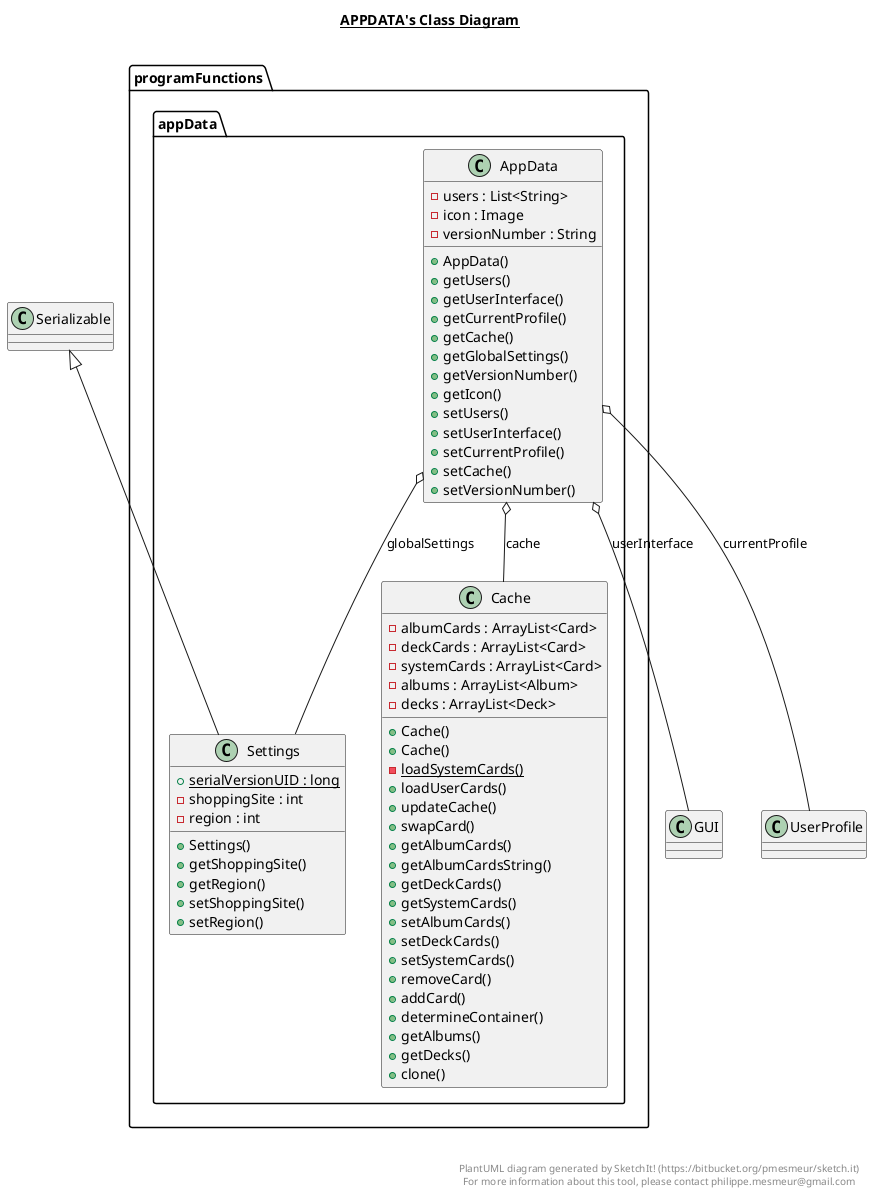 @startuml

title __APPDATA's Class Diagram__\n

  package programFunctions {
    package programFunctions.appData {
      class AppData {
          - users : List<String>
          - icon : Image
          - versionNumber : String
          + AppData()
          + getUsers()
          + getUserInterface()
          + getCurrentProfile()
          + getCache()
          + getGlobalSettings()
          + getVersionNumber()
          + getIcon()
          + setUsers()
          + setUserInterface()
          + setCurrentProfile()
          + setCache()
          + setVersionNumber()
      }
    }
  }
  

  package programFunctions {
    package programFunctions.appData {
      class Cache {
          - albumCards : ArrayList<Card>
          - deckCards : ArrayList<Card>
          - systemCards : ArrayList<Card>
          - albums : ArrayList<Album>
          - decks : ArrayList<Deck>
          + Cache()
          + Cache()
          {static} - loadSystemCards()
          + loadUserCards()
          + updateCache()
          + swapCard()
          + getAlbumCards()
          + getAlbumCardsString()
          + getDeckCards()
          + getSystemCards()
          + setAlbumCards()
          + setDeckCards()
          + setSystemCards()
          + removeCard()
          + addCard()
          + determineContainer()
          + getAlbums()
          + getDecks()
          + clone()
      }
    }
  }
  

  package programFunctions {
    package programFunctions.appData {
      class Settings {
          {static} + serialVersionUID : long
          - shoppingSite : int
          - region : int
          + Settings()
          + getShoppingSite()
          + getRegion()
          + setShoppingSite()
          + setRegion()
      }
    }
  }
  

  AppData o-- GUI : userInterface
  AppData o-- UserProfile : currentProfile
  AppData o-- Cache : cache
  AppData o-- Settings : globalSettings
  Settings -up-|> Serializable


right footer


PlantUML diagram generated by SketchIt! (https://bitbucket.org/pmesmeur/sketch.it)
For more information about this tool, please contact philippe.mesmeur@gmail.com
endfooter

@enduml
